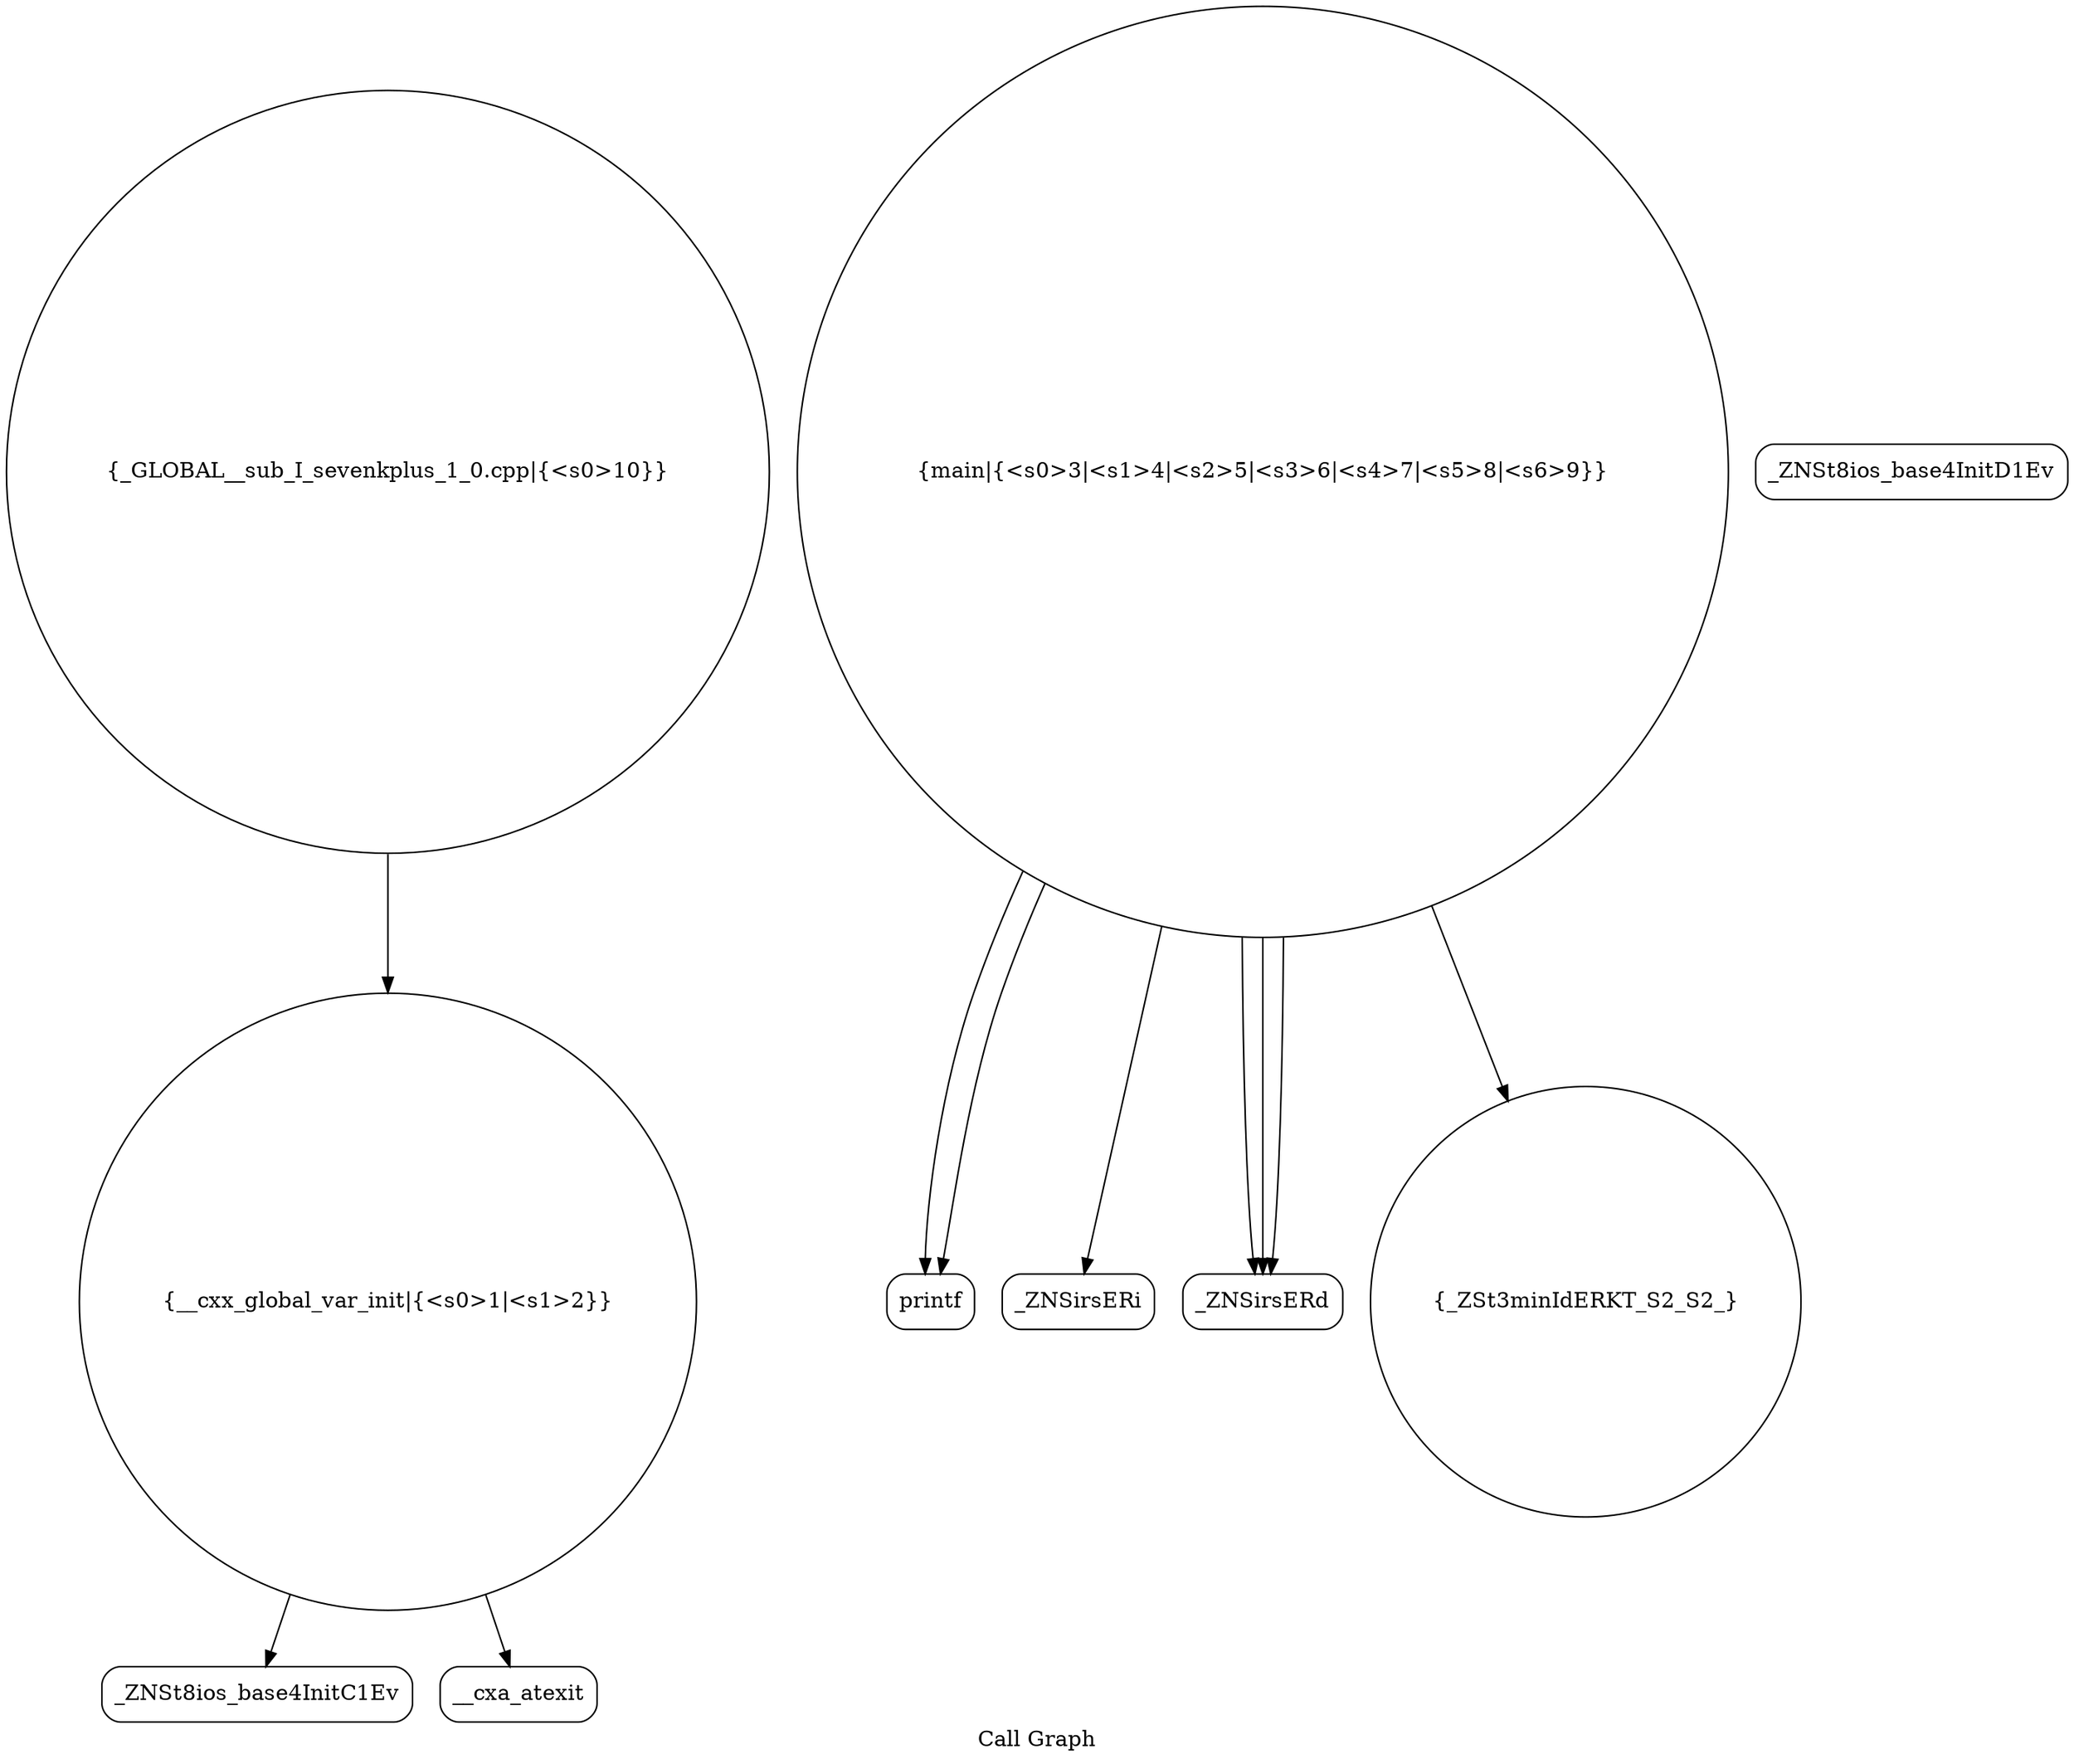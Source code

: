 digraph "Call Graph" {
	label="Call Graph";

	Node0x564a6dadc870 [shape=record,shape=circle,label="{__cxx_global_var_init|{<s0>1|<s1>2}}"];
	Node0x564a6dadc870:s0 -> Node0x564a6dadcd00[color=black];
	Node0x564a6dadc870:s1 -> Node0x564a6dadce00[color=black];
	Node0x564a6dadd000 [shape=record,shape=Mrecord,label="{printf}"];
	Node0x564a6dadcd80 [shape=record,shape=Mrecord,label="{_ZNSt8ios_base4InitD1Ev}"];
	Node0x564a6dadd100 [shape=record,shape=circle,label="{_GLOBAL__sub_I_sevenkplus_1_0.cpp|{<s0>10}}"];
	Node0x564a6dadd100:s0 -> Node0x564a6dadc870[color=black];
	Node0x564a6dadce80 [shape=record,shape=circle,label="{main|{<s0>3|<s1>4|<s2>5|<s3>6|<s4>7|<s5>8|<s6>9}}"];
	Node0x564a6dadce80:s0 -> Node0x564a6dadcf00[color=black];
	Node0x564a6dadce80:s1 -> Node0x564a6dadcf80[color=black];
	Node0x564a6dadce80:s2 -> Node0x564a6dadcf80[color=black];
	Node0x564a6dadce80:s3 -> Node0x564a6dadcf80[color=black];
	Node0x564a6dadce80:s4 -> Node0x564a6dadd000[color=black];
	Node0x564a6dadce80:s5 -> Node0x564a6dadd080[color=black];
	Node0x564a6dadce80:s6 -> Node0x564a6dadd000[color=black];
	Node0x564a6dadcf80 [shape=record,shape=Mrecord,label="{_ZNSirsERd}"];
	Node0x564a6dadcd00 [shape=record,shape=Mrecord,label="{_ZNSt8ios_base4InitC1Ev}"];
	Node0x564a6dadd080 [shape=record,shape=circle,label="{_ZSt3minIdERKT_S2_S2_}"];
	Node0x564a6dadce00 [shape=record,shape=Mrecord,label="{__cxa_atexit}"];
	Node0x564a6dadcf00 [shape=record,shape=Mrecord,label="{_ZNSirsERi}"];
}

